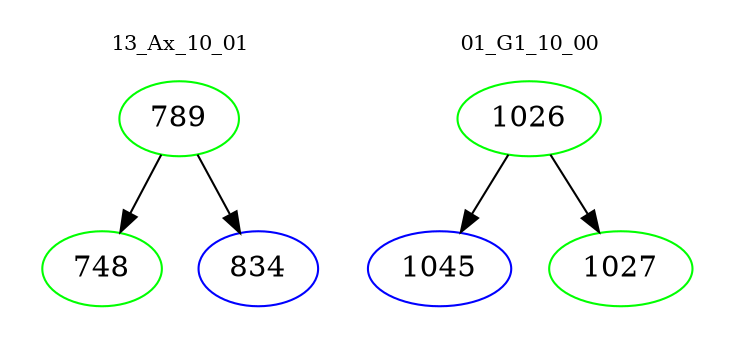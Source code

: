 digraph{
subgraph cluster_0 {
color = white
label = "13_Ax_10_01";
fontsize=10;
T0_789 [label="789", color="green"]
T0_789 -> T0_748 [color="black"]
T0_748 [label="748", color="green"]
T0_789 -> T0_834 [color="black"]
T0_834 [label="834", color="blue"]
}
subgraph cluster_1 {
color = white
label = "01_G1_10_00";
fontsize=10;
T1_1026 [label="1026", color="green"]
T1_1026 -> T1_1045 [color="black"]
T1_1045 [label="1045", color="blue"]
T1_1026 -> T1_1027 [color="black"]
T1_1027 [label="1027", color="green"]
}
}
